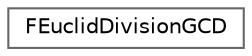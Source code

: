digraph "Graphical Class Hierarchy"
{
 // INTERACTIVE_SVG=YES
 // LATEX_PDF_SIZE
  bgcolor="transparent";
  edge [fontname=Helvetica,fontsize=10,labelfontname=Helvetica,labelfontsize=10];
  node [fontname=Helvetica,fontsize=10,shape=box,height=0.2,width=0.4];
  rankdir="LR";
  Node0 [id="Node000000",label="FEuclidDivisionGCD",height=0.2,width=0.4,color="grey40", fillcolor="white", style="filled",URL="$df/d93/classFEuclidDivisionGCD.html",tooltip="Euclidean algorithm using modulo policy."];
}
